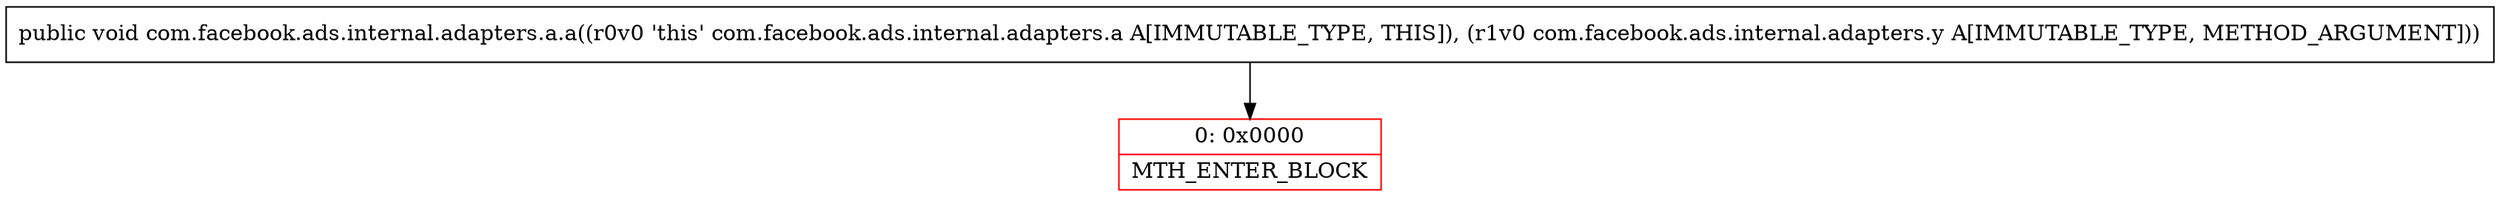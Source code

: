 digraph "CFG forcom.facebook.ads.internal.adapters.a.a(Lcom\/facebook\/ads\/internal\/adapters\/y;)V" {
subgraph cluster_Region_483564971 {
label = "R(0)";
node [shape=record,color=blue];
}
Node_0 [shape=record,color=red,label="{0\:\ 0x0000|MTH_ENTER_BLOCK\l}"];
MethodNode[shape=record,label="{public void com.facebook.ads.internal.adapters.a.a((r0v0 'this' com.facebook.ads.internal.adapters.a A[IMMUTABLE_TYPE, THIS]), (r1v0 com.facebook.ads.internal.adapters.y A[IMMUTABLE_TYPE, METHOD_ARGUMENT])) }"];
MethodNode -> Node_0;
}

